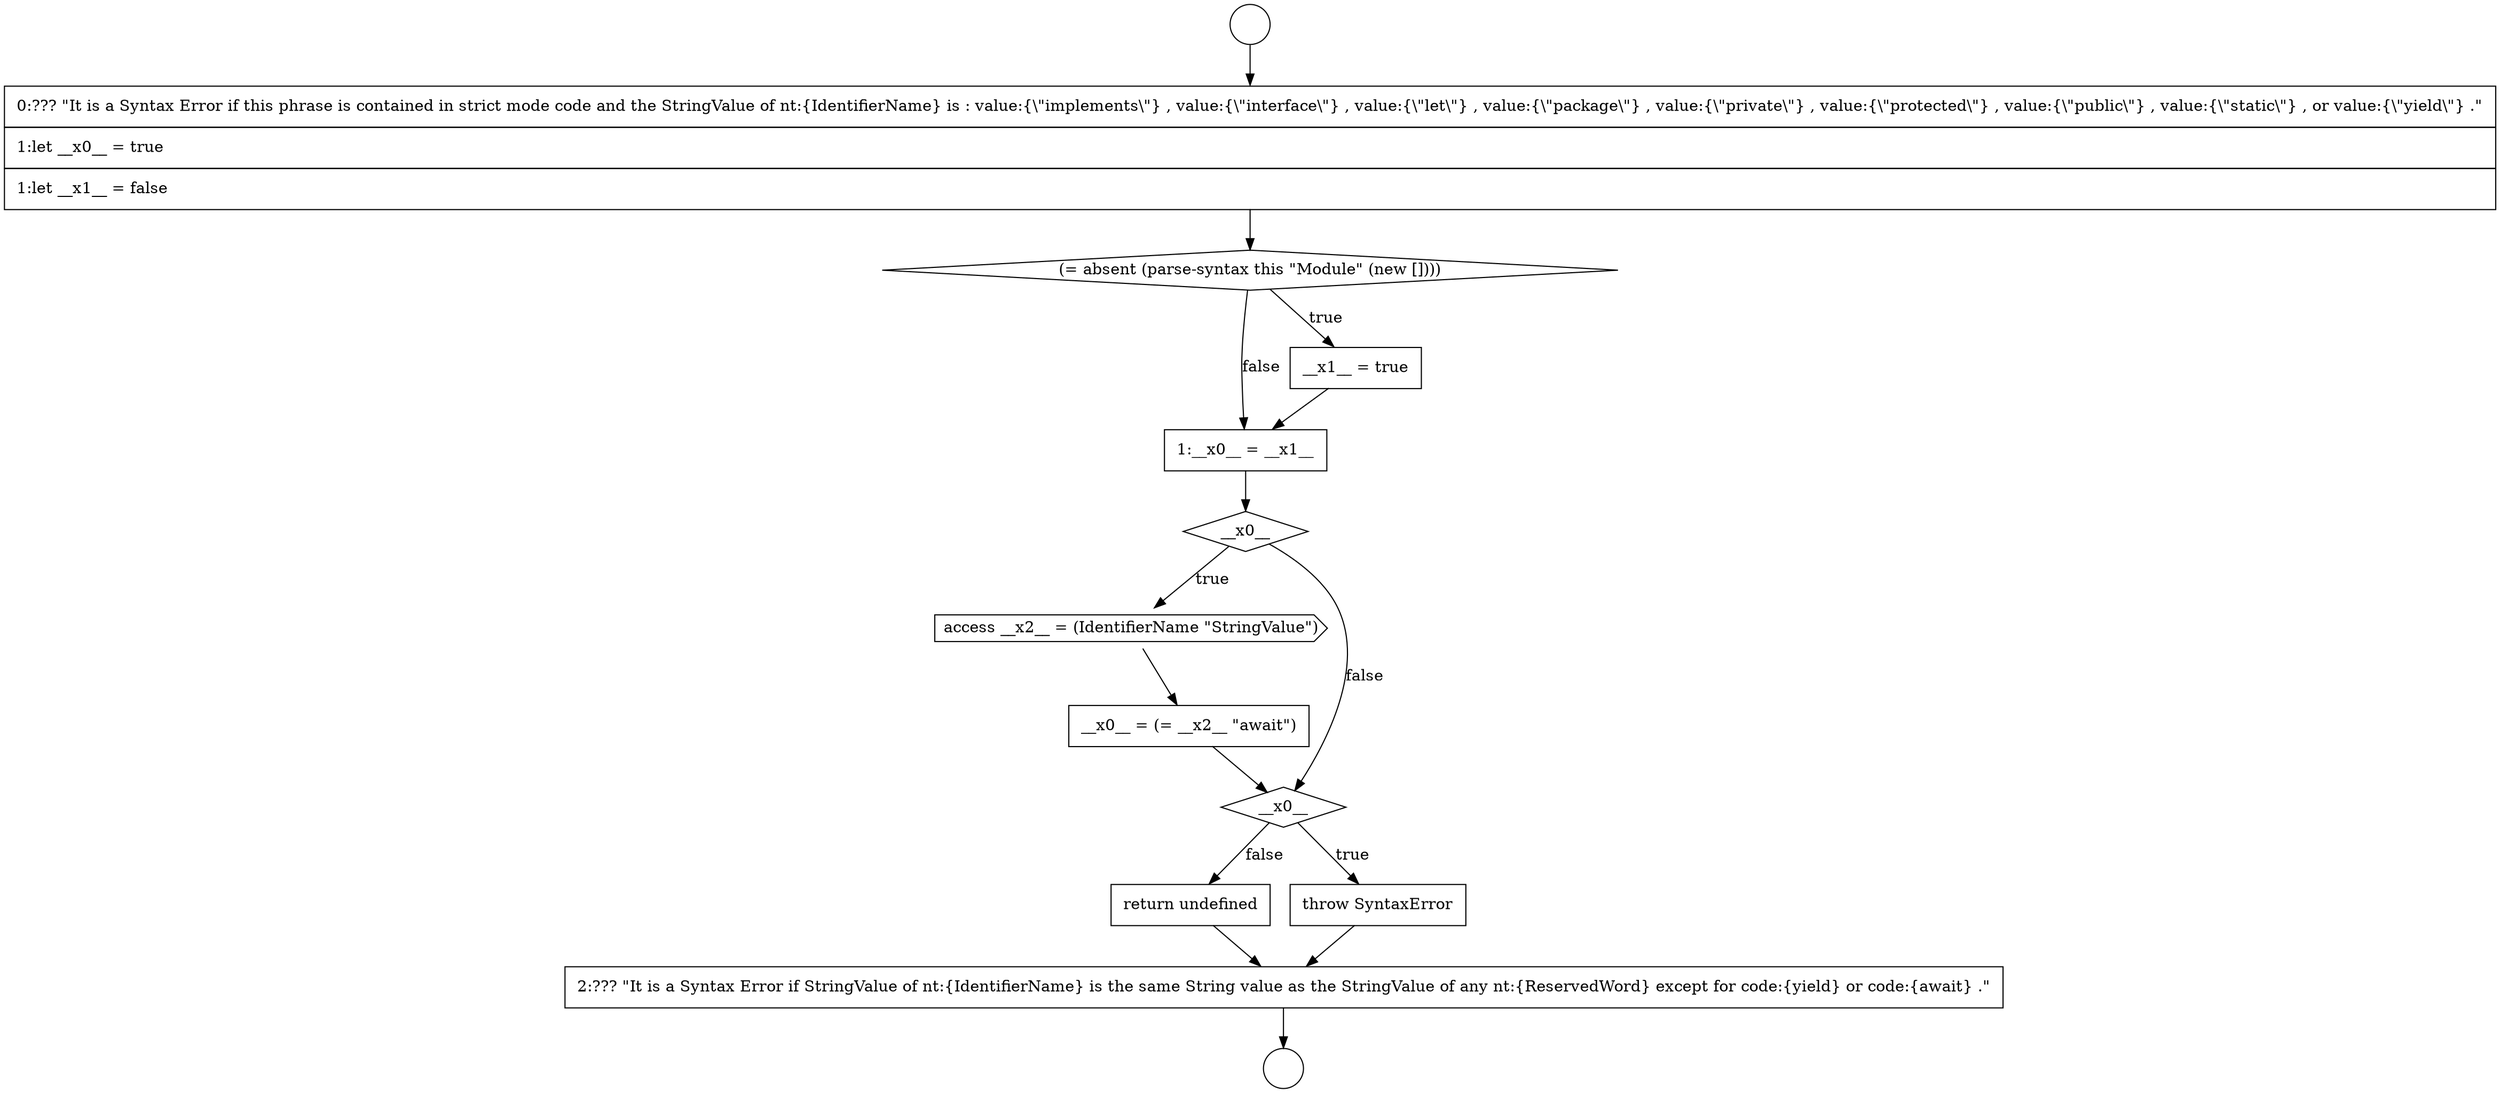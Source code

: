 digraph {
  node19744 [shape=none, margin=0, label=<<font color="black">
    <table border="0" cellborder="1" cellspacing="0" cellpadding="10">
      <tr><td align="left">1:__x0__ = __x1__</td></tr>
    </table>
  </font>> color="black" fillcolor="white" style=filled]
  node19740 [shape=circle label=" " color="black" fillcolor="white" style=filled]
  node19741 [shape=none, margin=0, label=<<font color="black">
    <table border="0" cellborder="1" cellspacing="0" cellpadding="10">
      <tr><td align="left">0:??? &quot;It is a Syntax Error if this phrase is contained in strict mode code and the StringValue of nt:{IdentifierName} is : value:{\&quot;implements\&quot;} , value:{\&quot;interface\&quot;} , value:{\&quot;let\&quot;} , value:{\&quot;package\&quot;} , value:{\&quot;private\&quot;} , value:{\&quot;protected\&quot;} , value:{\&quot;public\&quot;} , value:{\&quot;static\&quot;} , or value:{\&quot;yield\&quot;} .&quot;</td></tr>
      <tr><td align="left">1:let __x0__ = true</td></tr>
      <tr><td align="left">1:let __x1__ = false</td></tr>
    </table>
  </font>> color="black" fillcolor="white" style=filled]
  node19747 [shape=none, margin=0, label=<<font color="black">
    <table border="0" cellborder="1" cellspacing="0" cellpadding="10">
      <tr><td align="left">__x0__ = (= __x2__ &quot;await&quot;)</td></tr>
    </table>
  </font>> color="black" fillcolor="white" style=filled]
  node19742 [shape=diamond, label=<<font color="black">(= absent (parse-syntax this &quot;Module&quot; (new [])))</font>> color="black" fillcolor="white" style=filled]
  node19746 [shape=cds, label=<<font color="black">access __x2__ = (IdentifierName &quot;StringValue&quot;)</font>> color="black" fillcolor="white" style=filled]
  node19750 [shape=none, margin=0, label=<<font color="black">
    <table border="0" cellborder="1" cellspacing="0" cellpadding="10">
      <tr><td align="left">return undefined</td></tr>
    </table>
  </font>> color="black" fillcolor="white" style=filled]
  node19745 [shape=diamond, label=<<font color="black">__x0__</font>> color="black" fillcolor="white" style=filled]
  node19743 [shape=none, margin=0, label=<<font color="black">
    <table border="0" cellborder="1" cellspacing="0" cellpadding="10">
      <tr><td align="left">__x1__ = true</td></tr>
    </table>
  </font>> color="black" fillcolor="white" style=filled]
  node19749 [shape=none, margin=0, label=<<font color="black">
    <table border="0" cellborder="1" cellspacing="0" cellpadding="10">
      <tr><td align="left">throw SyntaxError</td></tr>
    </table>
  </font>> color="black" fillcolor="white" style=filled]
  node19739 [shape=circle label=" " color="black" fillcolor="white" style=filled]
  node19751 [shape=none, margin=0, label=<<font color="black">
    <table border="0" cellborder="1" cellspacing="0" cellpadding="10">
      <tr><td align="left">2:??? &quot;It is a Syntax Error if StringValue of nt:{IdentifierName} is the same String value as the StringValue of any nt:{ReservedWord} except for code:{yield} or code:{await} .&quot;</td></tr>
    </table>
  </font>> color="black" fillcolor="white" style=filled]
  node19748 [shape=diamond, label=<<font color="black">__x0__</font>> color="black" fillcolor="white" style=filled]
  node19744 -> node19745 [ color="black"]
  node19751 -> node19740 [ color="black"]
  node19748 -> node19749 [label=<<font color="black">true</font>> color="black"]
  node19748 -> node19750 [label=<<font color="black">false</font>> color="black"]
  node19750 -> node19751 [ color="black"]
  node19747 -> node19748 [ color="black"]
  node19743 -> node19744 [ color="black"]
  node19749 -> node19751 [ color="black"]
  node19742 -> node19743 [label=<<font color="black">true</font>> color="black"]
  node19742 -> node19744 [label=<<font color="black">false</font>> color="black"]
  node19741 -> node19742 [ color="black"]
  node19745 -> node19746 [label=<<font color="black">true</font>> color="black"]
  node19745 -> node19748 [label=<<font color="black">false</font>> color="black"]
  node19746 -> node19747 [ color="black"]
  node19739 -> node19741 [ color="black"]
}
